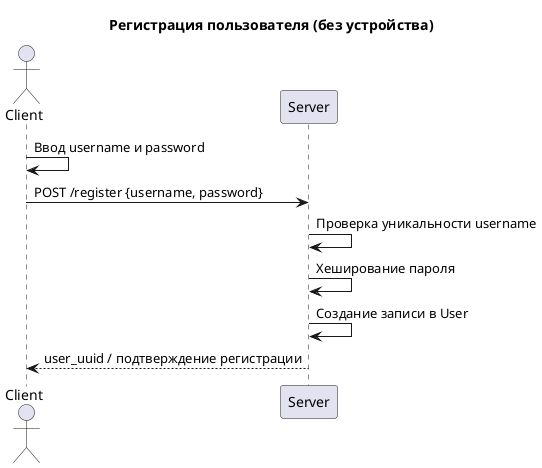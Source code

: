 @startuml
title Регистрация пользователя (без устройства)

actor Client
participant Server

Client -> Client: Ввод username и password
Client -> Server: POST /register {username, password}

Server -> Server: Проверка уникальности username
Server -> Server: Хеширование пароля
Server -> Server: Создание записи в User

Server --> Client: user_uuid / подтверждение регистрации
@enduml
